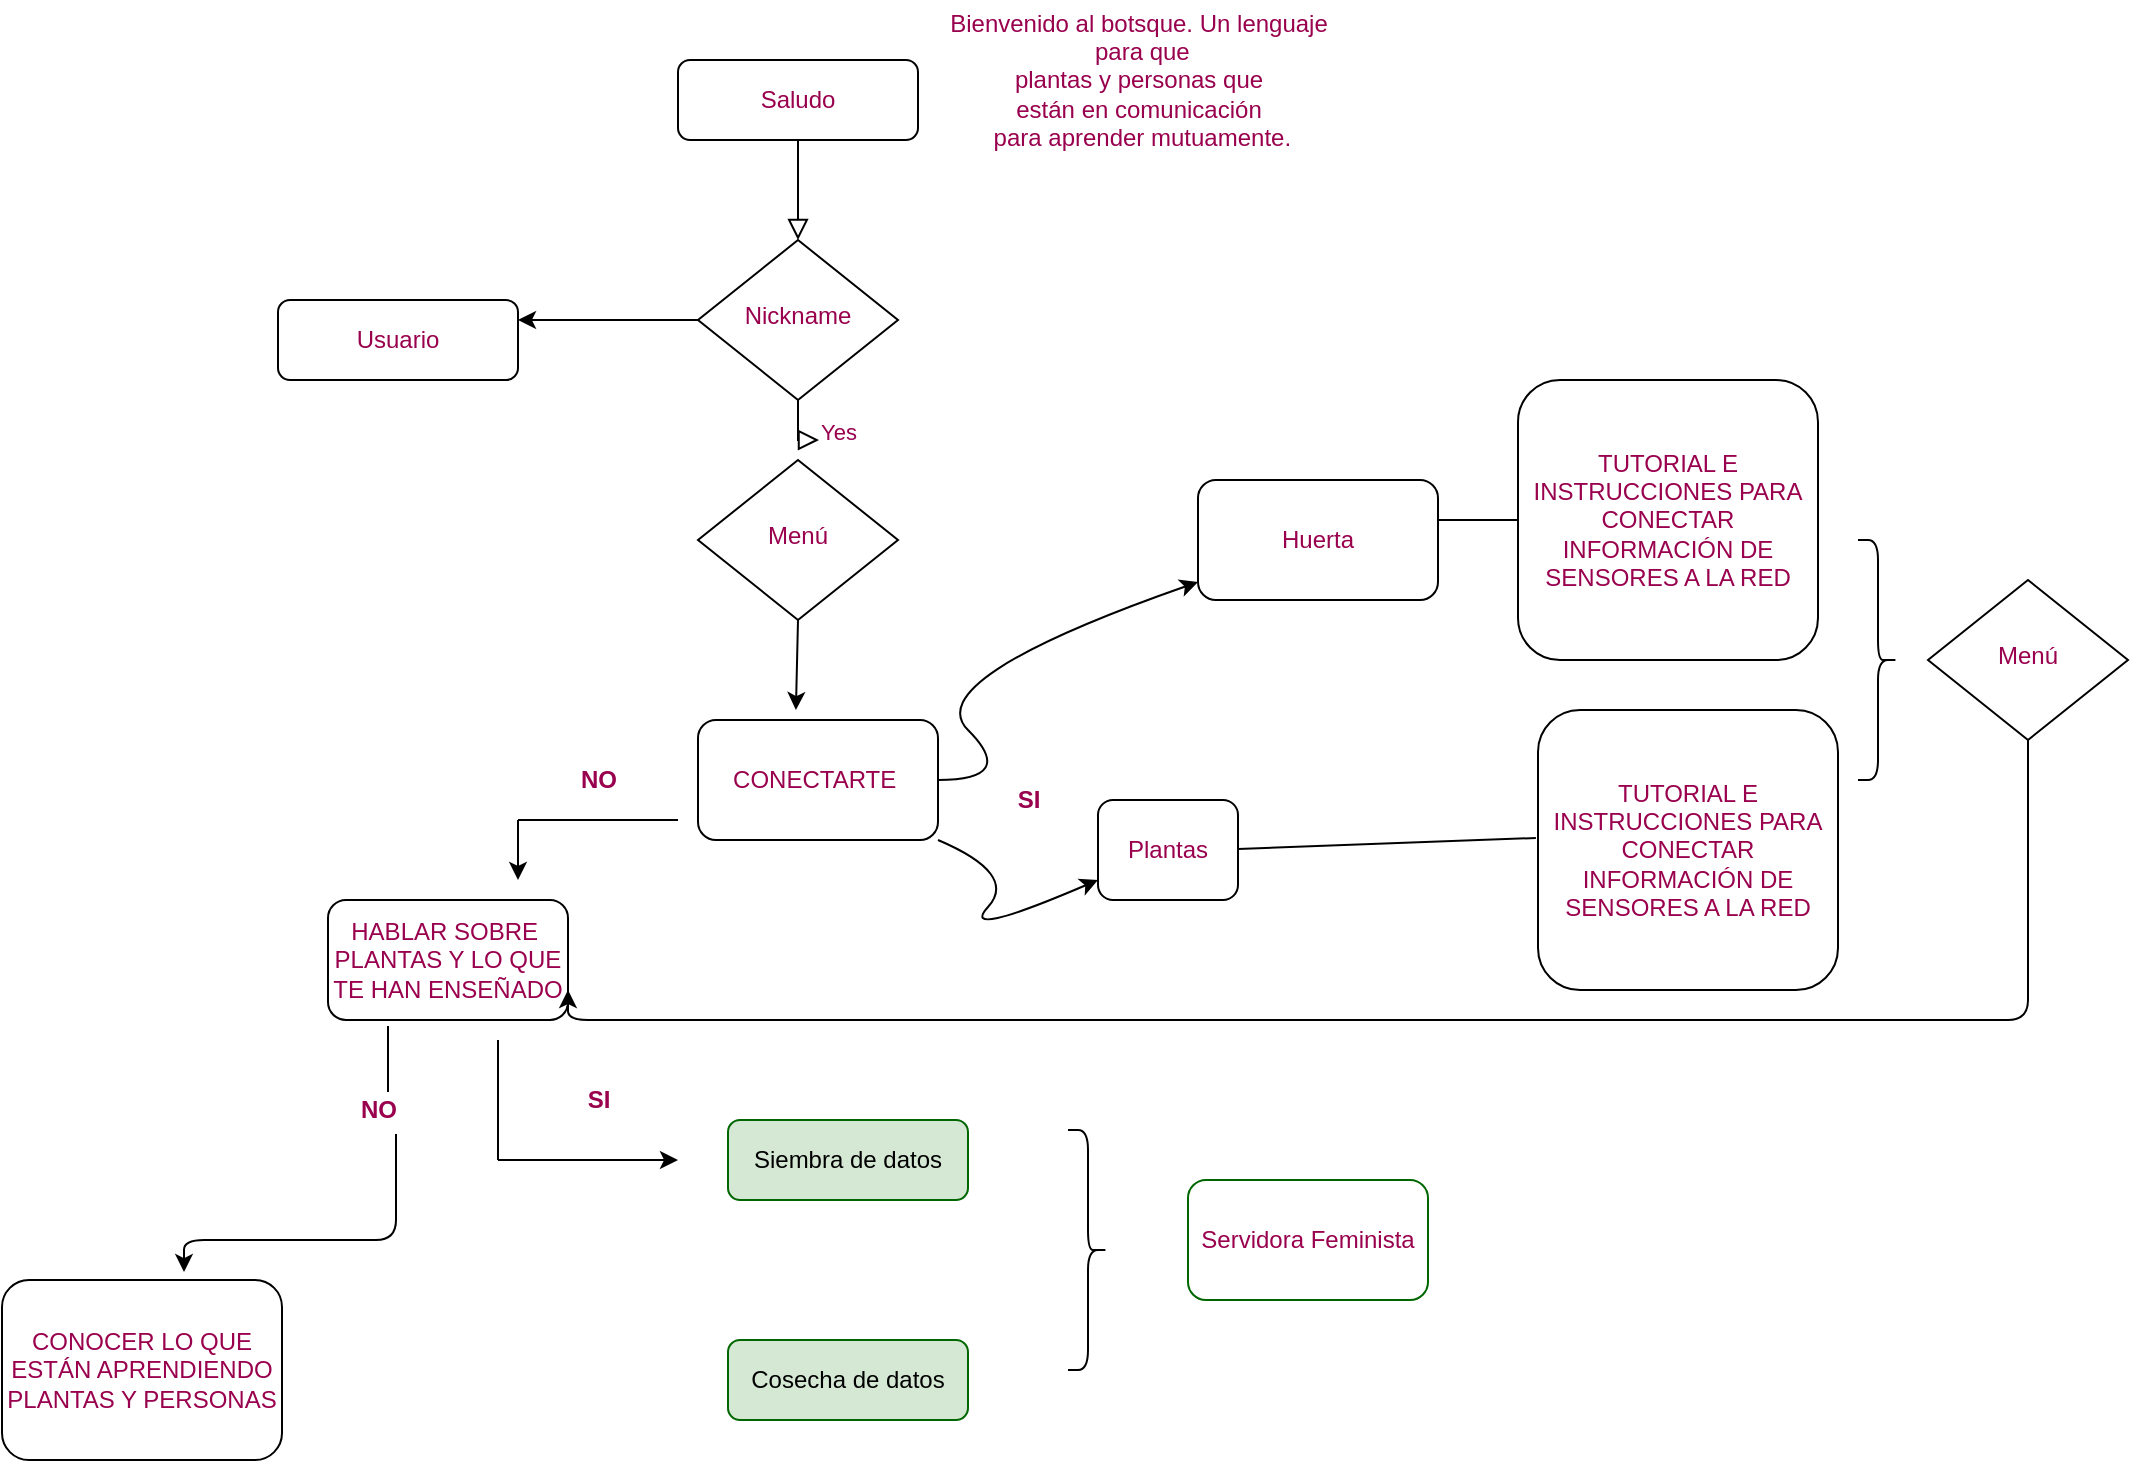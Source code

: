 <mxfile version="13.0.3" type="device" pages="2"><diagram id="C5RBs43oDa-KdzZeNtuy" name="Page-1"><mxGraphModel dx="1919" dy="758" grid="1" gridSize="10" guides="1" tooltips="1" connect="1" arrows="1" fold="1" page="1" pageScale="1" pageWidth="827" pageHeight="1169" math="0" shadow="0"><root><mxCell id="WIyWlLk6GJQsqaUBKTNV-0"/><mxCell id="WIyWlLk6GJQsqaUBKTNV-1" parent="WIyWlLk6GJQsqaUBKTNV-0"/><mxCell id="WIyWlLk6GJQsqaUBKTNV-2" value="" style="rounded=0;html=1;jettySize=auto;orthogonalLoop=1;fontSize=11;endArrow=block;endFill=0;endSize=8;strokeWidth=1;shadow=0;labelBackgroundColor=none;edgeStyle=orthogonalEdgeStyle;fontColor=#99004D;" parent="WIyWlLk6GJQsqaUBKTNV-1" source="WIyWlLk6GJQsqaUBKTNV-3" target="WIyWlLk6GJQsqaUBKTNV-6" edge="1"><mxGeometry relative="1" as="geometry"/></mxCell><mxCell id="WIyWlLk6GJQsqaUBKTNV-3" value="Saludo" style="rounded=1;whiteSpace=wrap;html=1;fontSize=12;glass=0;strokeWidth=1;shadow=0;fontColor=#99004D;" parent="WIyWlLk6GJQsqaUBKTNV-1" vertex="1"><mxGeometry x="-215" y="50" width="120" height="40" as="geometry"/></mxCell><mxCell id="WIyWlLk6GJQsqaUBKTNV-4" value="Yes" style="rounded=0;html=1;jettySize=auto;orthogonalLoop=1;fontSize=11;endArrow=block;endFill=0;endSize=8;strokeWidth=1;shadow=0;labelBackgroundColor=none;edgeStyle=orthogonalEdgeStyle;fontColor=#99004D;" parent="WIyWlLk6GJQsqaUBKTNV-1" source="WIyWlLk6GJQsqaUBKTNV-6" edge="1"><mxGeometry y="20" relative="1" as="geometry"><mxPoint as="offset"/><mxPoint x="-145" y="240" as="targetPoint"/></mxGeometry></mxCell><mxCell id="WIyWlLk6GJQsqaUBKTNV-6" value="Nickname" style="rhombus;whiteSpace=wrap;html=1;shadow=0;fontFamily=Helvetica;fontSize=12;align=center;strokeWidth=1;spacing=6;spacingTop=-4;fontColor=#99004D;" parent="WIyWlLk6GJQsqaUBKTNV-1" vertex="1"><mxGeometry x="-205" y="140" width="100" height="80" as="geometry"/></mxCell><mxCell id="pdEgyejLz_qYJcmSTGS4-0" value="Usuario" style="rounded=1;whiteSpace=wrap;html=1;fontSize=12;glass=0;strokeWidth=1;shadow=0;fontColor=#99004D;" parent="WIyWlLk6GJQsqaUBKTNV-1" vertex="1"><mxGeometry x="-415" y="170" width="120" height="40" as="geometry"/></mxCell><mxCell id="pdEgyejLz_qYJcmSTGS4-3" value="" style="endArrow=classic;html=1;exitX=0;exitY=0.5;exitDx=0;exitDy=0;entryX=1;entryY=0.25;entryDx=0;entryDy=0;fontColor=#99004D;" parent="WIyWlLk6GJQsqaUBKTNV-1" source="WIyWlLk6GJQsqaUBKTNV-6" target="pdEgyejLz_qYJcmSTGS4-0" edge="1"><mxGeometry width="50" height="50" relative="1" as="geometry"><mxPoint x="-245" y="320" as="sourcePoint"/><mxPoint x="-305" y="160" as="targetPoint"/></mxGeometry></mxCell><mxCell id="pdEgyejLz_qYJcmSTGS4-7" value="Siembra de datos" style="rounded=1;whiteSpace=wrap;html=1;fontSize=12;glass=0;strokeWidth=1;shadow=0;fillColor=#d5e8d4;strokeColor=#006600;" parent="WIyWlLk6GJQsqaUBKTNV-1" vertex="1"><mxGeometry x="-190" y="580" width="120" height="40" as="geometry"/></mxCell><mxCell id="pdEgyejLz_qYJcmSTGS4-9" value="Bienvenido al botsque. Un lenguaje&lt;br&gt;&amp;nbsp;para que&lt;br&gt;plantas y personas que &lt;br&gt;están en comunicación&lt;br&gt;&amp;nbsp;para aprender mutuamente." style="text;html=1;resizable=0;autosize=1;align=center;verticalAlign=middle;points=[];fillColor=none;strokeColor=none;rounded=0;fontColor=#99004D;" parent="WIyWlLk6GJQsqaUBKTNV-1" vertex="1"><mxGeometry x="-85" y="20" width="200" height="80" as="geometry"/></mxCell><mxCell id="pdEgyejLz_qYJcmSTGS4-11" value="Menú" style="rhombus;whiteSpace=wrap;html=1;shadow=0;fontFamily=Helvetica;fontSize=12;align=center;strokeWidth=1;spacing=6;spacingTop=-4;fontColor=#99004D;" parent="WIyWlLk6GJQsqaUBKTNV-1" vertex="1"><mxGeometry x="-205" y="250" width="100" height="80" as="geometry"/></mxCell><mxCell id="pdEgyejLz_qYJcmSTGS4-21" value="CONECTARTE&amp;nbsp;" style="rounded=1;whiteSpace=wrap;html=1;strokeWidth=1;fontColor=#99004D;" parent="WIyWlLk6GJQsqaUBKTNV-1" vertex="1"><mxGeometry x="-205" y="380" width="120" height="60" as="geometry"/></mxCell><mxCell id="pdEgyejLz_qYJcmSTGS4-22" value="Plantas" style="rounded=1;whiteSpace=wrap;html=1;strokeWidth=1;fontColor=#99004D;" parent="WIyWlLk6GJQsqaUBKTNV-1" vertex="1"><mxGeometry x="-5" y="420" width="70" height="50" as="geometry"/></mxCell><mxCell id="pdEgyejLz_qYJcmSTGS4-23" value="Huerta" style="rounded=1;whiteSpace=wrap;html=1;strokeWidth=1;fontColor=#99004D;" parent="WIyWlLk6GJQsqaUBKTNV-1" vertex="1"><mxGeometry x="45" y="260" width="120" height="60" as="geometry"/></mxCell><mxCell id="pdEgyejLz_qYJcmSTGS4-25" value="&lt;b&gt;SI&lt;/b&gt;" style="text;html=1;align=center;verticalAlign=middle;resizable=0;points=[];autosize=1;fontColor=#99004D;" parent="WIyWlLk6GJQsqaUBKTNV-1" vertex="1"><mxGeometry x="-55" y="410" width="30" height="20" as="geometry"/></mxCell><mxCell id="pdEgyejLz_qYJcmSTGS4-26" value="" style="curved=1;endArrow=classic;html=1;strokeWidth=1;fontColor=#99004D;" parent="WIyWlLk6GJQsqaUBKTNV-1" target="pdEgyejLz_qYJcmSTGS4-23" edge="1"><mxGeometry width="50" height="50" relative="1" as="geometry"><mxPoint x="-85" y="410" as="sourcePoint"/><mxPoint x="-45" y="360" as="targetPoint"/><Array as="points"><mxPoint x="-45" y="410"/><mxPoint x="-95" y="360"/></Array></mxGeometry></mxCell><mxCell id="pdEgyejLz_qYJcmSTGS4-29" value="" style="curved=1;endArrow=classic;html=1;strokeWidth=1;fontColor=#99004D;exitX=1;exitY=1;exitDx=0;exitDy=0;" parent="WIyWlLk6GJQsqaUBKTNV-1" source="pdEgyejLz_qYJcmSTGS4-21" target="pdEgyejLz_qYJcmSTGS4-22" edge="1"><mxGeometry width="50" height="50" relative="1" as="geometry"><mxPoint x="-94" y="520" as="sourcePoint"/><mxPoint x="-7" y="470" as="targetPoint"/><Array as="points"><mxPoint x="-45" y="457"/><mxPoint x="-75" y="490"/></Array></mxGeometry></mxCell><mxCell id="pdEgyejLz_qYJcmSTGS4-31" value="HABLAR SOBRE&amp;nbsp; PLANTAS Y LO QUE TE HAN ENSEÑADO" style="rounded=1;whiteSpace=wrap;html=1;strokeWidth=1;fontColor=#99004D;" parent="WIyWlLk6GJQsqaUBKTNV-1" vertex="1"><mxGeometry x="-390" y="470" width="120" height="60" as="geometry"/></mxCell><mxCell id="pdEgyejLz_qYJcmSTGS4-32" value="CONOCER LO QUE ESTÁN APRENDIENDO PLANTAS Y PERSONAS" style="rounded=1;whiteSpace=wrap;html=1;strokeWidth=1;fontColor=#99004D;" parent="WIyWlLk6GJQsqaUBKTNV-1" vertex="1"><mxGeometry x="-553" y="660" width="140" height="90" as="geometry"/></mxCell><mxCell id="pdEgyejLz_qYJcmSTGS4-33" value="&lt;b&gt;NO&lt;/b&gt;" style="text;html=1;align=center;verticalAlign=middle;resizable=0;points=[];autosize=1;fontColor=#99004D;" parent="WIyWlLk6GJQsqaUBKTNV-1" vertex="1"><mxGeometry x="-270" y="400" width="30" height="20" as="geometry"/></mxCell><mxCell id="pdEgyejLz_qYJcmSTGS4-34" value="TUTORIAL E INSTRUCCIONES PARA CONECTAR INFORMACIÓN DE SENSORES A LA RED" style="rounded=1;whiteSpace=wrap;html=1;strokeWidth=1;fontColor=#99004D;" parent="WIyWlLk6GJQsqaUBKTNV-1" vertex="1"><mxGeometry x="215" y="375" width="150" height="140" as="geometry"/></mxCell><mxCell id="pdEgyejLz_qYJcmSTGS4-46" value="" style="endArrow=none;html=1;strokeWidth=1;fontColor=#99004D;" parent="WIyWlLk6GJQsqaUBKTNV-1" edge="1"><mxGeometry width="50" height="50" relative="1" as="geometry"><mxPoint x="-295" y="430" as="sourcePoint"/><mxPoint x="-215" y="430" as="targetPoint"/></mxGeometry></mxCell><mxCell id="pdEgyejLz_qYJcmSTGS4-47" value="" style="endArrow=classic;html=1;strokeWidth=1;fontColor=#99004D;" parent="WIyWlLk6GJQsqaUBKTNV-1" edge="1"><mxGeometry width="50" height="50" relative="1" as="geometry"><mxPoint x="-295" y="430" as="sourcePoint"/><mxPoint x="-295" y="460" as="targetPoint"/></mxGeometry></mxCell><mxCell id="pdEgyejLz_qYJcmSTGS4-48" value="" style="endArrow=none;html=1;strokeWidth=1;fontColor=#99004D;" parent="WIyWlLk6GJQsqaUBKTNV-1" edge="1"><mxGeometry width="50" height="50" relative="1" as="geometry"><mxPoint x="-305" y="600" as="sourcePoint"/><mxPoint x="-305" y="540" as="targetPoint"/></mxGeometry></mxCell><mxCell id="pdEgyejLz_qYJcmSTGS4-49" value="" style="endArrow=classic;html=1;strokeWidth=1;fontColor=#99004D;" parent="WIyWlLk6GJQsqaUBKTNV-1" edge="1"><mxGeometry width="50" height="50" relative="1" as="geometry"><mxPoint x="-305" y="600" as="sourcePoint"/><mxPoint x="-215" y="600" as="targetPoint"/></mxGeometry></mxCell><mxCell id="pdEgyejLz_qYJcmSTGS4-50" value="" style="endArrow=classic;html=1;strokeWidth=1;fontColor=#99004D;exitX=0.5;exitY=1;exitDx=0;exitDy=0;entryX=0.408;entryY=-0.083;entryDx=0;entryDy=0;entryPerimeter=0;" parent="WIyWlLk6GJQsqaUBKTNV-1" source="pdEgyejLz_qYJcmSTGS4-11" target="pdEgyejLz_qYJcmSTGS4-21" edge="1"><mxGeometry width="50" height="50" relative="1" as="geometry"><mxPoint x="-135" y="350" as="sourcePoint"/><mxPoint x="-85" y="300" as="targetPoint"/></mxGeometry></mxCell><mxCell id="pdEgyejLz_qYJcmSTGS4-51" value="" style="endArrow=none;html=1;strokeWidth=1;fontColor=#99004D;" parent="WIyWlLk6GJQsqaUBKTNV-1" edge="1"><mxGeometry width="50" height="50" relative="1" as="geometry"><mxPoint x="165" y="280" as="sourcePoint"/><mxPoint x="245" y="280" as="targetPoint"/></mxGeometry></mxCell><mxCell id="pdEgyejLz_qYJcmSTGS4-52" value="TUTORIAL E INSTRUCCIONES PARA CONECTAR INFORMACIÓN DE SENSORES A LA RED" style="rounded=1;whiteSpace=wrap;html=1;strokeWidth=1;fontColor=#99004D;" parent="WIyWlLk6GJQsqaUBKTNV-1" vertex="1"><mxGeometry x="205" y="210" width="150" height="140" as="geometry"/></mxCell><mxCell id="pdEgyejLz_qYJcmSTGS4-53" value="" style="endArrow=none;html=1;strokeWidth=1;fontColor=#99004D;entryX=-0.007;entryY=0.457;entryDx=0;entryDy=0;entryPerimeter=0;" parent="WIyWlLk6GJQsqaUBKTNV-1" target="pdEgyejLz_qYJcmSTGS4-34" edge="1"><mxGeometry width="50" height="50" relative="1" as="geometry"><mxPoint x="65" y="444.5" as="sourcePoint"/><mxPoint x="145" y="444.5" as="targetPoint"/></mxGeometry></mxCell><mxCell id="pdEgyejLz_qYJcmSTGS4-58" value="" style="shape=curlyBracket;whiteSpace=wrap;html=1;rounded=1;strokeWidth=1;fontColor=#99004D;direction=west;" parent="WIyWlLk6GJQsqaUBKTNV-1" vertex="1"><mxGeometry x="375" y="290" width="20" height="120" as="geometry"/></mxCell><mxCell id="pdEgyejLz_qYJcmSTGS4-60" value="Menú" style="rhombus;whiteSpace=wrap;html=1;shadow=0;fontFamily=Helvetica;fontSize=12;align=center;strokeWidth=1;spacing=6;spacingTop=-4;fontColor=#99004D;" parent="WIyWlLk6GJQsqaUBKTNV-1" vertex="1"><mxGeometry x="410" y="310" width="100" height="80" as="geometry"/></mxCell><mxCell id="pdEgyejLz_qYJcmSTGS4-61" value="" style="edgeStyle=elbowEdgeStyle;elbow=vertical;endArrow=classic;html=1;strokeWidth=1;fontColor=#99004D;exitX=0.5;exitY=1;exitDx=0;exitDy=0;entryX=1;entryY=0.75;entryDx=0;entryDy=0;" parent="WIyWlLk6GJQsqaUBKTNV-1" source="pdEgyejLz_qYJcmSTGS4-60" target="pdEgyejLz_qYJcmSTGS4-31" edge="1"><mxGeometry width="50" height="50" relative="1" as="geometry"><mxPoint x="520" y="610" as="sourcePoint"/><mxPoint x="-210" y="510" as="targetPoint"/><Array as="points"><mxPoint x="440" y="530"/><mxPoint x="-190" y="520"/><mxPoint x="-240" y="520"/><mxPoint x="140" y="520"/></Array></mxGeometry></mxCell><mxCell id="pdEgyejLz_qYJcmSTGS4-65" value="Cosecha de datos" style="rounded=1;whiteSpace=wrap;html=1;fontSize=12;glass=0;strokeWidth=1;shadow=0;fillColor=#d5e8d4;strokeColor=#006600;" parent="WIyWlLk6GJQsqaUBKTNV-1" vertex="1"><mxGeometry x="-190" y="690" width="120" height="40" as="geometry"/></mxCell><mxCell id="pdEgyejLz_qYJcmSTGS4-68" value="" style="shape=curlyBracket;whiteSpace=wrap;html=1;rounded=1;strokeWidth=1;fontColor=#99004D;direction=west;" parent="WIyWlLk6GJQsqaUBKTNV-1" vertex="1"><mxGeometry x="-20" y="585" width="20" height="120" as="geometry"/></mxCell><mxCell id="pdEgyejLz_qYJcmSTGS4-73" value="&lt;b&gt;SI&lt;/b&gt;" style="text;html=1;align=center;verticalAlign=middle;resizable=0;points=[];autosize=1;fontColor=#99004D;" parent="WIyWlLk6GJQsqaUBKTNV-1" vertex="1"><mxGeometry x="-270" y="560" width="30" height="20" as="geometry"/></mxCell><mxCell id="pdEgyejLz_qYJcmSTGS4-74" value="&lt;b&gt;NO&lt;/b&gt;" style="text;html=1;align=center;verticalAlign=middle;resizable=0;points=[];autosize=1;fontColor=#99004D;" parent="WIyWlLk6GJQsqaUBKTNV-1" vertex="1"><mxGeometry x="-380" y="565" width="30" height="20" as="geometry"/></mxCell><mxCell id="pdEgyejLz_qYJcmSTGS4-75" value="" style="edgeStyle=elbowEdgeStyle;elbow=vertical;endArrow=classic;html=1;strokeWidth=1;fontColor=#99004D;entryX=0.65;entryY=-0.044;entryDx=0;entryDy=0;entryPerimeter=0;exitX=0.8;exitY=1.1;exitDx=0;exitDy=0;exitPerimeter=0;" parent="WIyWlLk6GJQsqaUBKTNV-1" source="pdEgyejLz_qYJcmSTGS4-74" target="pdEgyejLz_qYJcmSTGS4-32" edge="1"><mxGeometry width="50" height="50" relative="1" as="geometry"><mxPoint x="-440" y="650" as="sourcePoint"/><mxPoint x="-360" y="590" as="targetPoint"/><Array as="points"><mxPoint x="-413" y="640"/></Array></mxGeometry></mxCell><mxCell id="pdEgyejLz_qYJcmSTGS4-76" value="" style="endArrow=none;html=1;strokeWidth=1;fontColor=#99004D;exitX=0.667;exitY=0.05;exitDx=0;exitDy=0;exitPerimeter=0;" parent="WIyWlLk6GJQsqaUBKTNV-1" source="pdEgyejLz_qYJcmSTGS4-74" edge="1"><mxGeometry width="50" height="50" relative="1" as="geometry"><mxPoint x="-354" y="566" as="sourcePoint"/><mxPoint x="-360" y="533" as="targetPoint"/></mxGeometry></mxCell><mxCell id="pdEgyejLz_qYJcmSTGS4-77" value="Servidora Feminista" style="rounded=1;whiteSpace=wrap;html=1;strokeColor=#006600;strokeWidth=1;fontColor=#99004D;" parent="WIyWlLk6GJQsqaUBKTNV-1" vertex="1"><mxGeometry x="40" y="610" width="120" height="60" as="geometry"/></mxCell></root></mxGraphModel></diagram><diagram id="Eumx7uaiPDZxvO8dsuH4" name="Page-2"><mxGraphModel dx="2660" dy="987" grid="1" gridSize="10" guides="1" tooltips="1" connect="1" arrows="1" fold="1" page="1" pageScale="1" pageWidth="827" pageHeight="1169" math="0" shadow="0"><root><mxCell id="Ss4gsQ1jPsyPatSMiSi2-0"/><mxCell id="Ss4gsQ1jPsyPatSMiSi2-1" parent="Ss4gsQ1jPsyPatSMiSi2-0"/><mxCell id="0-QNy1kdxW8uj702-ohJ-0" value="&lt;b&gt;NO&lt;/b&gt;" style="text;html=1;align=center;verticalAlign=middle;resizable=0;points=[];autosize=1;fontColor=#99004D;" vertex="1" parent="Ss4gsQ1jPsyPatSMiSi2-1"><mxGeometry x="-260" y="410" width="30" height="20" as="geometry"/></mxCell><UserObject label="https://app.diagrams.net/" link="https://app.diagrams.net/" id="0-QNy1kdxW8uj702-ohJ-1"><mxCell style="text;whiteSpace=wrap;html=1;fontColor=#99004D;" vertex="1" parent="Ss4gsQ1jPsyPatSMiSi2-1"><mxGeometry x="-580" y="490" width="160" height="30" as="geometry"/></mxCell></UserObject></root></mxGraphModel></diagram></mxfile>